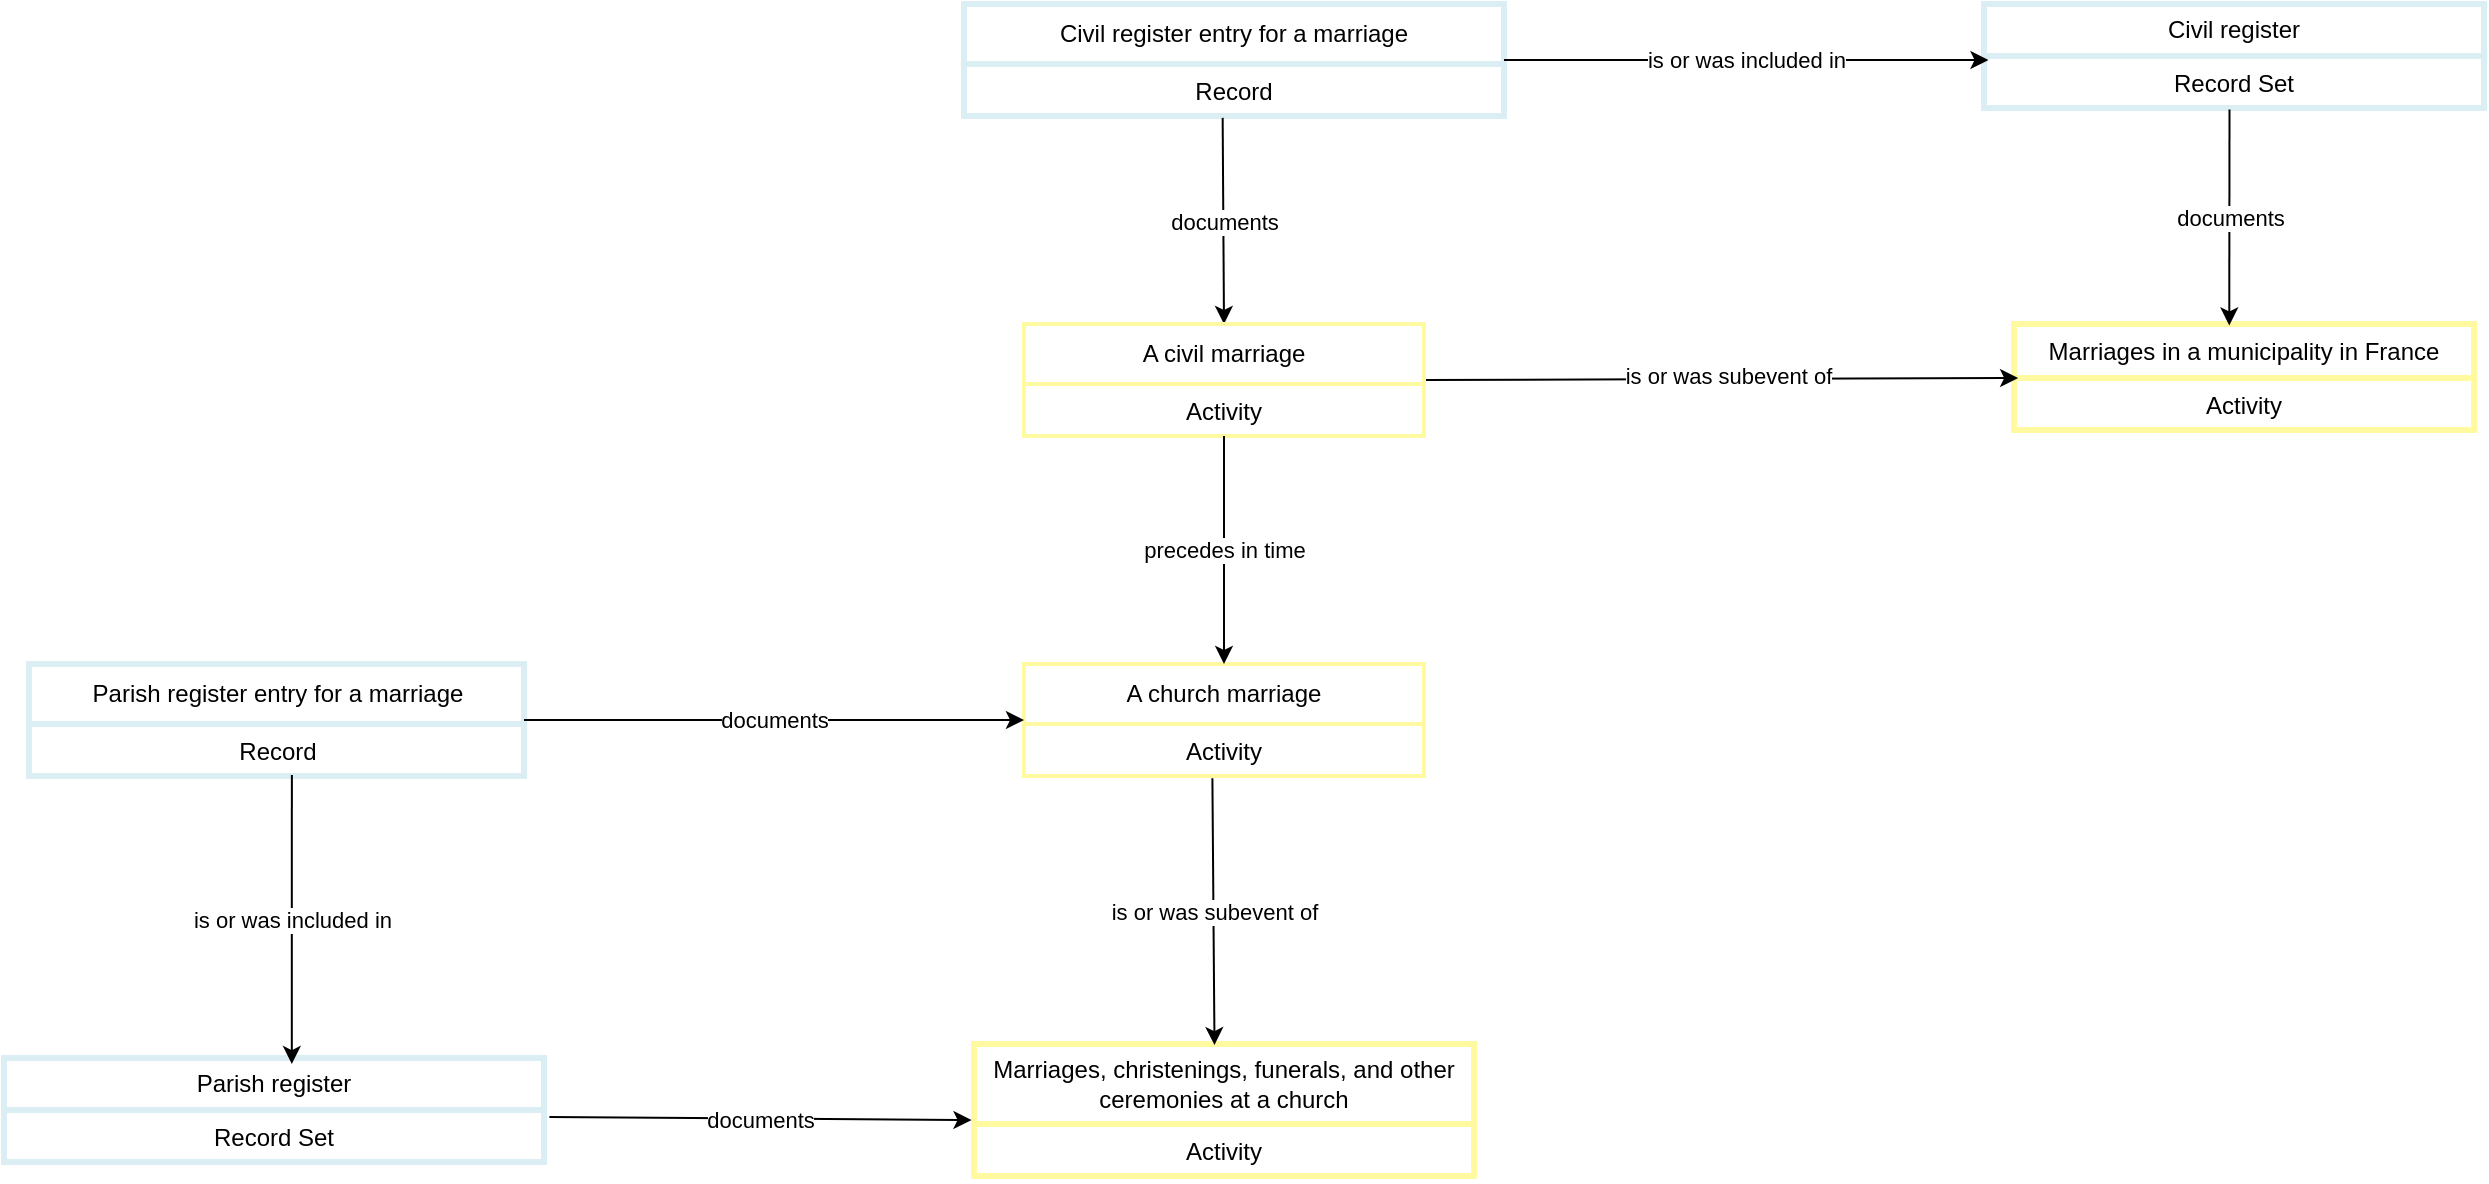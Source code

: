 <mxfile version="28.2.7">
  <diagram name="Page-1" id="rpcb4mzmXCl31CcHwljb">
    <mxGraphModel dx="870" dy="566" grid="1" gridSize="10" guides="1" tooltips="1" connect="1" arrows="1" fold="1" page="1" pageScale="1" pageWidth="3300" pageHeight="2339" math="0" shadow="0">
      <root>
        <mxCell id="0" />
        <mxCell id="1" parent="0" />
        <mxCell id="9eICvYnxZosk0hdtQ2a_-1" value="Parish register" style="swimlane;fontStyle=0;childLayout=stackLayout;horizontal=1;startSize=26;strokeColor=#DAEEF3;strokeWidth=3;fillColor=none;horizontalStack=0;resizeParent=1;resizeParentMax=0;resizeLast=0;collapsible=1;marginBottom=0;whiteSpace=wrap;html=1;" parent="1" vertex="1">
          <mxGeometry x="1000" y="817" width="270" height="52" as="geometry" />
        </mxCell>
        <mxCell id="9eICvYnxZosk0hdtQ2a_-2" value="Record Set" style="text;strokeColor=#DAEEF3;strokeWidth=3;fillColor=none;align=center;verticalAlign=top;spacingLeft=4;spacingRight=4;overflow=hidden;rotatable=0;points=[[0,0.5],[1,0.5]];portConstraint=eastwest;whiteSpace=wrap;html=1;" parent="9eICvYnxZosk0hdtQ2a_-1" vertex="1">
          <mxGeometry y="26" width="270" height="26" as="geometry" />
        </mxCell>
        <mxCell id="S63EhYjACRCDa8wTgJug-1" value="Marriages, christenings, funerals, and other ceremonies at a church" style="swimlane;fontStyle=0;childLayout=stackLayout;horizontal=1;startSize=40;strokeColor=#FFFAA0;strokeWidth=3;fillColor=none;horizontalStack=0;resizeParent=1;resizeParentMax=0;resizeLast=0;collapsible=1;marginBottom=0;whiteSpace=wrap;html=1;" parent="1" vertex="1">
          <mxGeometry x="1485" y="810" width="250" height="66" as="geometry" />
        </mxCell>
        <mxCell id="S63EhYjACRCDa8wTgJug-2" value="Activity" style="text;strokeColor=#FFFAA0;strokeWidth=3;fillColor=none;align=center;verticalAlign=top;spacingLeft=4;spacingRight=4;overflow=hidden;rotatable=0;points=[[0,0.5],[1,0.5]];portConstraint=eastwest;whiteSpace=wrap;html=1;" parent="S63EhYjACRCDa8wTgJug-1" vertex="1">
          <mxGeometry y="40" width="250" height="26" as="geometry" />
        </mxCell>
        <mxCell id="S63EhYjACRCDa8wTgJug-3" value="" style="endArrow=classic;html=1;rounded=0;entryX=-0.005;entryY=0.576;entryDx=0;entryDy=0;exitX=1.01;exitY=0.137;exitDx=0;exitDy=0;entryPerimeter=0;exitPerimeter=0;" parent="1" source="9eICvYnxZosk0hdtQ2a_-2" target="S63EhYjACRCDa8wTgJug-1" edge="1">
          <mxGeometry relative="1" as="geometry">
            <mxPoint x="1380" y="757" as="sourcePoint" />
            <mxPoint x="1577" y="757" as="targetPoint" />
          </mxGeometry>
        </mxCell>
        <mxCell id="S63EhYjACRCDa8wTgJug-4" value="documents" style="edgeLabel;resizable=0;html=1;;align=center;verticalAlign=middle;" parent="S63EhYjACRCDa8wTgJug-3" connectable="0" vertex="1">
          <mxGeometry relative="1" as="geometry" />
        </mxCell>
        <mxCell id="AIsGsS2JBfu4cgLnV8Io-3" value="Parish register entry for a marriage" style="swimlane;fontStyle=0;childLayout=stackLayout;horizontal=1;startSize=30;strokeColor=#DAEEF3;strokeWidth=3;fillColor=none;horizontalStack=0;resizeParent=1;resizeParentMax=0;resizeLast=0;collapsible=1;marginBottom=0;whiteSpace=wrap;html=1;" parent="1" vertex="1">
          <mxGeometry x="1012.5" y="620" width="247.5" height="56" as="geometry" />
        </mxCell>
        <mxCell id="AIsGsS2JBfu4cgLnV8Io-4" value="Record" style="text;strokeColor=#DAEEF3;strokeWidth=3;fillColor=none;align=center;verticalAlign=top;spacingLeft=4;spacingRight=4;overflow=hidden;rotatable=0;points=[[0,0.5],[1,0.5]];portConstraint=eastwest;whiteSpace=wrap;html=1;" parent="AIsGsS2JBfu4cgLnV8Io-3" vertex="1">
          <mxGeometry y="30" width="247.5" height="26" as="geometry" />
        </mxCell>
        <mxCell id="AIsGsS2JBfu4cgLnV8Io-6" value="" style="endArrow=classic;html=1;rounded=0;entryX=0.533;entryY=0.058;entryDx=0;entryDy=0;entryPerimeter=0;exitX=0.531;exitY=0.981;exitDx=0;exitDy=0;exitPerimeter=0;" parent="1" source="AIsGsS2JBfu4cgLnV8Io-4" target="9eICvYnxZosk0hdtQ2a_-1" edge="1">
          <mxGeometry relative="1" as="geometry">
            <mxPoint x="1144" y="690" as="sourcePoint" />
            <mxPoint x="1410" y="770" as="targetPoint" />
          </mxGeometry>
        </mxCell>
        <mxCell id="AIsGsS2JBfu4cgLnV8Io-7" value="is or was included in" style="edgeLabel;resizable=0;html=1;;align=center;verticalAlign=middle;" parent="AIsGsS2JBfu4cgLnV8Io-6" connectable="0" vertex="1">
          <mxGeometry relative="1" as="geometry" />
        </mxCell>
        <mxCell id="AIsGsS2JBfu4cgLnV8Io-8" value="A church marriage" style="swimlane;fontStyle=0;childLayout=stackLayout;horizontal=1;startSize=30;strokeColor=#FFFAA0;strokeWidth=2;fillColor=none;horizontalStack=0;resizeParent=1;resizeParentMax=0;resizeLast=0;collapsible=1;marginBottom=0;whiteSpace=wrap;html=1;" parent="1" vertex="1">
          <mxGeometry x="1510" y="620" width="200" height="56" as="geometry" />
        </mxCell>
        <mxCell id="AIsGsS2JBfu4cgLnV8Io-9" value="Activity" style="text;strokeColor=#FFFAA0;strokeWidth=2;fillColor=#FFFFFF;align=center;verticalAlign=top;spacingLeft=4;spacingRight=4;overflow=hidden;rotatable=0;points=[[0,0.5],[1,0.5]];portConstraint=eastwest;whiteSpace=wrap;html=1;" parent="AIsGsS2JBfu4cgLnV8Io-8" vertex="1">
          <mxGeometry y="30" width="200" height="26" as="geometry" />
        </mxCell>
        <mxCell id="AIsGsS2JBfu4cgLnV8Io-10" value="" style="endArrow=classic;html=1;rounded=0;entryX=0.481;entryY=0.008;entryDx=0;entryDy=0;entryPerimeter=0;exitX=0.471;exitY=1.043;exitDx=0;exitDy=0;exitPerimeter=0;" parent="1" source="AIsGsS2JBfu4cgLnV8Io-9" target="S63EhYjACRCDa8wTgJug-1" edge="1">
          <mxGeometry relative="1" as="geometry">
            <mxPoint x="1630" y="682" as="sourcePoint" />
            <mxPoint x="1638" y="810" as="targetPoint" />
          </mxGeometry>
        </mxCell>
        <mxCell id="AIsGsS2JBfu4cgLnV8Io-11" value="is or was subevent of" style="edgeLabel;resizable=0;html=1;;align=center;verticalAlign=middle;" parent="AIsGsS2JBfu4cgLnV8Io-10" connectable="0" vertex="1">
          <mxGeometry relative="1" as="geometry" />
        </mxCell>
        <mxCell id="AIsGsS2JBfu4cgLnV8Io-12" value="" style="endArrow=classic;html=1;rounded=0;entryX=0;entryY=0.5;entryDx=0;entryDy=0;exitX=1;exitY=0.5;exitDx=0;exitDy=0;" parent="1" source="AIsGsS2JBfu4cgLnV8Io-3" target="AIsGsS2JBfu4cgLnV8Io-8" edge="1">
          <mxGeometry relative="1" as="geometry">
            <mxPoint x="1257.5" y="654" as="sourcePoint" />
            <mxPoint x="1465.5" y="652" as="targetPoint" />
          </mxGeometry>
        </mxCell>
        <mxCell id="AIsGsS2JBfu4cgLnV8Io-13" value="documents" style="edgeLabel;resizable=0;html=1;;align=center;verticalAlign=middle;" parent="AIsGsS2JBfu4cgLnV8Io-12" connectable="0" vertex="1">
          <mxGeometry relative="1" as="geometry" />
        </mxCell>
        <mxCell id="pV9FwaY-A3g4o-simPut-1" value="Civil register entry for a marriage" style="swimlane;fontStyle=0;childLayout=stackLayout;horizontal=1;startSize=30;strokeColor=#DAEEF3;strokeWidth=3;fillColor=none;horizontalStack=0;resizeParent=1;resizeParentMax=0;resizeLast=0;collapsible=1;marginBottom=0;whiteSpace=wrap;html=1;" parent="1" vertex="1">
          <mxGeometry x="1480" y="290" width="270" height="56" as="geometry" />
        </mxCell>
        <mxCell id="pV9FwaY-A3g4o-simPut-2" value="Record" style="text;strokeColor=#DAEEF3;strokeWidth=3;fillColor=none;align=center;verticalAlign=top;spacingLeft=4;spacingRight=4;overflow=hidden;rotatable=0;points=[[0,0.5],[1,0.5]];portConstraint=eastwest;whiteSpace=wrap;html=1;" parent="pV9FwaY-A3g4o-simPut-1" vertex="1">
          <mxGeometry y="30" width="270" height="26" as="geometry" />
        </mxCell>
        <mxCell id="pV9FwaY-A3g4o-simPut-3" value="" style="endArrow=classic;html=1;rounded=0;exitX=0.479;exitY=1.036;exitDx=0;exitDy=0;exitPerimeter=0;entryX=0.5;entryY=0;entryDx=0;entryDy=0;entryPerimeter=0;" parent="1" source="pV9FwaY-A3g4o-simPut-2" target="lHas0bxFGft9U4VrOiWB-1" edge="1">
          <mxGeometry relative="1" as="geometry">
            <mxPoint x="1580" y="491" as="sourcePoint" />
            <mxPoint x="1619" y="583" as="targetPoint" />
          </mxGeometry>
        </mxCell>
        <mxCell id="pV9FwaY-A3g4o-simPut-4" value="documents" style="edgeLabel;resizable=0;html=1;;align=center;verticalAlign=middle;" parent="pV9FwaY-A3g4o-simPut-3" connectable="0" vertex="1">
          <mxGeometry relative="1" as="geometry" />
        </mxCell>
        <mxCell id="pV9FwaY-A3g4o-simPut-13" value="Marriages in a municipality in France" style="swimlane;fontStyle=0;childLayout=stackLayout;horizontal=1;startSize=27;strokeColor=#FFFAA0;strokeWidth=3;fillColor=none;horizontalStack=0;resizeParent=1;resizeParentMax=0;resizeLast=0;collapsible=1;marginBottom=0;whiteSpace=wrap;html=1;" parent="1" vertex="1">
          <mxGeometry x="2005" y="450" width="230" height="53" as="geometry" />
        </mxCell>
        <mxCell id="pV9FwaY-A3g4o-simPut-14" value="Activity" style="text;strokeColor=#FFFAA0;strokeWidth=3;fillColor=none;align=center;verticalAlign=top;spacingLeft=4;spacingRight=4;overflow=hidden;rotatable=0;points=[[0,0.5],[1,0.5]];portConstraint=eastwest;whiteSpace=wrap;html=1;" parent="pV9FwaY-A3g4o-simPut-13" vertex="1">
          <mxGeometry y="27" width="230" height="26" as="geometry" />
        </mxCell>
        <mxCell id="pV9FwaY-A3g4o-simPut-16" value="Civil register" style="swimlane;fontStyle=0;childLayout=stackLayout;horizontal=1;startSize=26;strokeColor=#DAEEF3;strokeWidth=3;fillColor=none;horizontalStack=0;resizeParent=1;resizeParentMax=0;resizeLast=0;collapsible=1;marginBottom=0;whiteSpace=wrap;html=1;" parent="1" vertex="1">
          <mxGeometry x="1990" y="290" width="250" height="52" as="geometry" />
        </mxCell>
        <mxCell id="pV9FwaY-A3g4o-simPut-17" value="Record Set" style="text;strokeColor=#DAEEF3;strokeWidth=3;fillColor=none;align=center;verticalAlign=top;spacingLeft=4;spacingRight=4;overflow=hidden;rotatable=0;points=[[0,0.5],[1,0.5]];portConstraint=eastwest;whiteSpace=wrap;html=1;" parent="pV9FwaY-A3g4o-simPut-16" vertex="1">
          <mxGeometry y="26" width="250" height="26" as="geometry" />
        </mxCell>
        <mxCell id="pV9FwaY-A3g4o-simPut-18" value="" style="endArrow=classic;html=1;rounded=0;entryX=0.009;entryY=0.077;entryDx=0;entryDy=0;entryPerimeter=0;exitX=1;exitY=0.5;exitDx=0;exitDy=0;" parent="1" source="pV9FwaY-A3g4o-simPut-1" target="pV9FwaY-A3g4o-simPut-17" edge="1">
          <mxGeometry relative="1" as="geometry">
            <mxPoint x="1810" y="320" as="sourcePoint" />
            <mxPoint x="1810" y="464" as="targetPoint" />
          </mxGeometry>
        </mxCell>
        <mxCell id="pV9FwaY-A3g4o-simPut-19" value="is or was included in" style="edgeLabel;resizable=0;html=1;;align=center;verticalAlign=middle;" parent="pV9FwaY-A3g4o-simPut-18" connectable="0" vertex="1">
          <mxGeometry relative="1" as="geometry" />
        </mxCell>
        <mxCell id="pV9FwaY-A3g4o-simPut-20" value="" style="endArrow=classic;html=1;rounded=0;entryX=0.468;entryY=0.014;entryDx=0;entryDy=0;exitX=0.491;exitY=1.03;exitDx=0;exitDy=0;exitPerimeter=0;entryPerimeter=0;" parent="1" source="pV9FwaY-A3g4o-simPut-17" target="pV9FwaY-A3g4o-simPut-13" edge="1">
          <mxGeometry relative="1" as="geometry">
            <mxPoint x="2090" y="705" as="sourcePoint" />
            <mxPoint x="2330" y="705" as="targetPoint" />
          </mxGeometry>
        </mxCell>
        <mxCell id="pV9FwaY-A3g4o-simPut-21" value="documents" style="edgeLabel;resizable=0;html=1;;align=center;verticalAlign=middle;" parent="pV9FwaY-A3g4o-simPut-20" connectable="0" vertex="1">
          <mxGeometry relative="1" as="geometry" />
        </mxCell>
        <mxCell id="pV9FwaY-A3g4o-simPut-32" value="" style="endArrow=classic;html=1;rounded=0;exitX=1;exitY=0.5;exitDx=0;exitDy=0;entryX=0.009;entryY=0;entryDx=0;entryDy=0;jumpStyle=gap;jumpSize=19;entryPerimeter=0;" parent="1" source="lHas0bxFGft9U4VrOiWB-1" target="pV9FwaY-A3g4o-simPut-14" edge="1">
          <mxGeometry relative="1" as="geometry">
            <mxPoint x="1638" y="657" as="sourcePoint" />
            <mxPoint x="1638" y="790" as="targetPoint" />
          </mxGeometry>
        </mxCell>
        <mxCell id="pV9FwaY-A3g4o-simPut-33" value="is or was subevent of" style="edgeLabel;resizable=0;html=1;;align=center;verticalAlign=middle;" parent="pV9FwaY-A3g4o-simPut-32" connectable="0" vertex="1">
          <mxGeometry relative="1" as="geometry">
            <mxPoint x="3" y="-2" as="offset" />
          </mxGeometry>
        </mxCell>
        <mxCell id="lHas0bxFGft9U4VrOiWB-1" value="A civil marriage" style="swimlane;fontStyle=0;childLayout=stackLayout;horizontal=1;startSize=30;strokeColor=#FFFAA0;strokeWidth=2;fillColor=none;horizontalStack=0;resizeParent=1;resizeParentMax=0;resizeLast=0;collapsible=1;marginBottom=0;whiteSpace=wrap;html=1;" parent="1" vertex="1">
          <mxGeometry x="1510" y="450" width="200" height="56" as="geometry" />
        </mxCell>
        <mxCell id="lHas0bxFGft9U4VrOiWB-2" value="Activity" style="text;strokeColor=#FFFAA0;strokeWidth=2;fillColor=#FFFFFF;align=center;verticalAlign=top;spacingLeft=4;spacingRight=4;overflow=hidden;rotatable=0;points=[[0,0.5],[1,0.5]];portConstraint=eastwest;whiteSpace=wrap;html=1;" parent="lHas0bxFGft9U4VrOiWB-1" vertex="1">
          <mxGeometry y="30" width="200" height="26" as="geometry" />
        </mxCell>
        <mxCell id="lHas0bxFGft9U4VrOiWB-3" value="" style="endArrow=classic;html=1;rounded=0;exitX=0.5;exitY=1;exitDx=0;exitDy=0;entryX=0.5;entryY=0;entryDx=0;entryDy=0;" parent="1" source="lHas0bxFGft9U4VrOiWB-1" target="AIsGsS2JBfu4cgLnV8Io-8" edge="1">
          <mxGeometry relative="1" as="geometry">
            <mxPoint x="1700" y="490" as="sourcePoint" />
            <mxPoint x="1581" y="563" as="targetPoint" />
          </mxGeometry>
        </mxCell>
        <mxCell id="lHas0bxFGft9U4VrOiWB-4" value="precedes in time" style="edgeLabel;resizable=0;html=1;;align=center;verticalAlign=middle;" parent="lHas0bxFGft9U4VrOiWB-3" connectable="0" vertex="1">
          <mxGeometry relative="1" as="geometry" />
        </mxCell>
      </root>
    </mxGraphModel>
  </diagram>
</mxfile>
